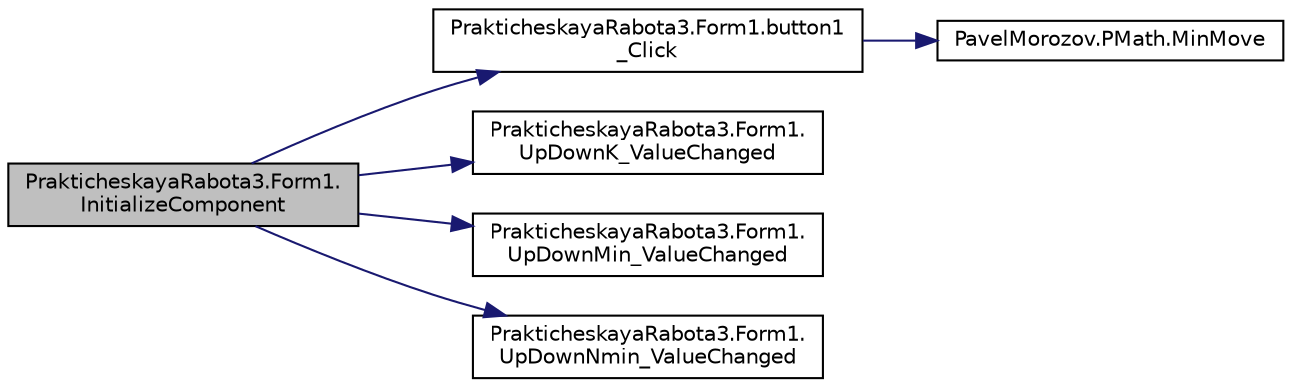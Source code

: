 digraph "PrakticheskayaRabota3.Form1.InitializeComponent"
{
 // LATEX_PDF_SIZE
  edge [fontname="Helvetica",fontsize="10",labelfontname="Helvetica",labelfontsize="10"];
  node [fontname="Helvetica",fontsize="10",shape=record];
  rankdir="LR";
  Node1 [label="PrakticheskayaRabota3.Form1.\lInitializeComponent",height=0.2,width=0.4,color="black", fillcolor="grey75", style="filled", fontcolor="black",tooltip="Требуемый метод для поддержки конструктора — не изменяйте содержимое этого метода с помощью редактора..."];
  Node1 -> Node2 [color="midnightblue",fontsize="10",style="solid",fontname="Helvetica"];
  Node2 [label="PrakticheskayaRabota3.Form1.button1\l_Click",height=0.2,width=0.4,color="black", fillcolor="white", style="filled",URL="$class_prakticheskaya_rabota3_1_1_form1.html#aba55c1b796427169ecd1cf1ad9d87a42",tooltip="Событие на обработку кнопки \"Вычислить\" По нажатию на кнопу происходит выполнение функции \"MinMove\" и..."];
  Node2 -> Node3 [color="midnightblue",fontsize="10",style="solid",fontname="Helvetica"];
  Node3 [label="PavelMorozov.PMath.MinMove",height=0.2,width=0.4,color="black", fillcolor="white", style="filled",URL="$class_pavel_morozov_1_1_p_math.html#ac6a08a34780505fc171331a59b1f8a27",tooltip="Метод обределяющий минимальное количество дейтсвий для достижения цели"];
  Node1 -> Node4 [color="midnightblue",fontsize="10",style="solid",fontname="Helvetica"];
  Node4 [label="PrakticheskayaRabota3.Form1.\lUpDownK_ValueChanged",height=0.2,width=0.4,color="black", fillcolor="white", style="filled",URL="$class_prakticheskaya_rabota3_1_1_form1.html#af3de287b371ac37a07ff44991d153568",tooltip="Ограничения для числа делителя Число делитель не должно быть больше числа над которым производится вы..."];
  Node1 -> Node5 [color="midnightblue",fontsize="10",style="solid",fontname="Helvetica"];
  Node5 [label="PrakticheskayaRabota3.Form1.\lUpDownMin_ValueChanged",height=0.2,width=0.4,color="black", fillcolor="white", style="filled",URL="$class_prakticheskaya_rabota3_1_1_form1.html#a4066bdeb117eca5bdc04d99a520b1879",tooltip="Ограничвчение на число \"Цель\" Ответ не может быть более числа с которым производится вычисления"];
  Node1 -> Node6 [color="midnightblue",fontsize="10",style="solid",fontname="Helvetica"];
  Node6 [label="PrakticheskayaRabota3.Form1.\lUpDownNmin_ValueChanged",height=0.2,width=0.4,color="black", fillcolor="white", style="filled",URL="$class_prakticheskaya_rabota3_1_1_form1.html#a59cd45808cdb1faddc2c86e74fba4dd7",tooltip="Ограничвчение на вычитаемое число Вычитаемое число не должно быть больше чем число с которым будут пр..."];
}

